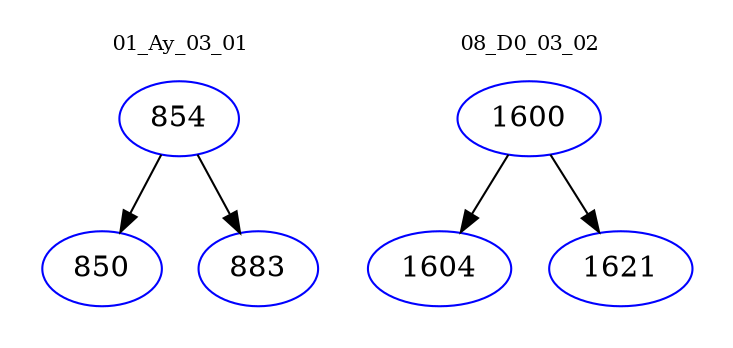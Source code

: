 digraph{
subgraph cluster_0 {
color = white
label = "01_Ay_03_01";
fontsize=10;
T0_854 [label="854", color="blue"]
T0_854 -> T0_850 [color="black"]
T0_850 [label="850", color="blue"]
T0_854 -> T0_883 [color="black"]
T0_883 [label="883", color="blue"]
}
subgraph cluster_1 {
color = white
label = "08_D0_03_02";
fontsize=10;
T1_1600 [label="1600", color="blue"]
T1_1600 -> T1_1604 [color="black"]
T1_1604 [label="1604", color="blue"]
T1_1600 -> T1_1621 [color="black"]
T1_1621 [label="1621", color="blue"]
}
}
